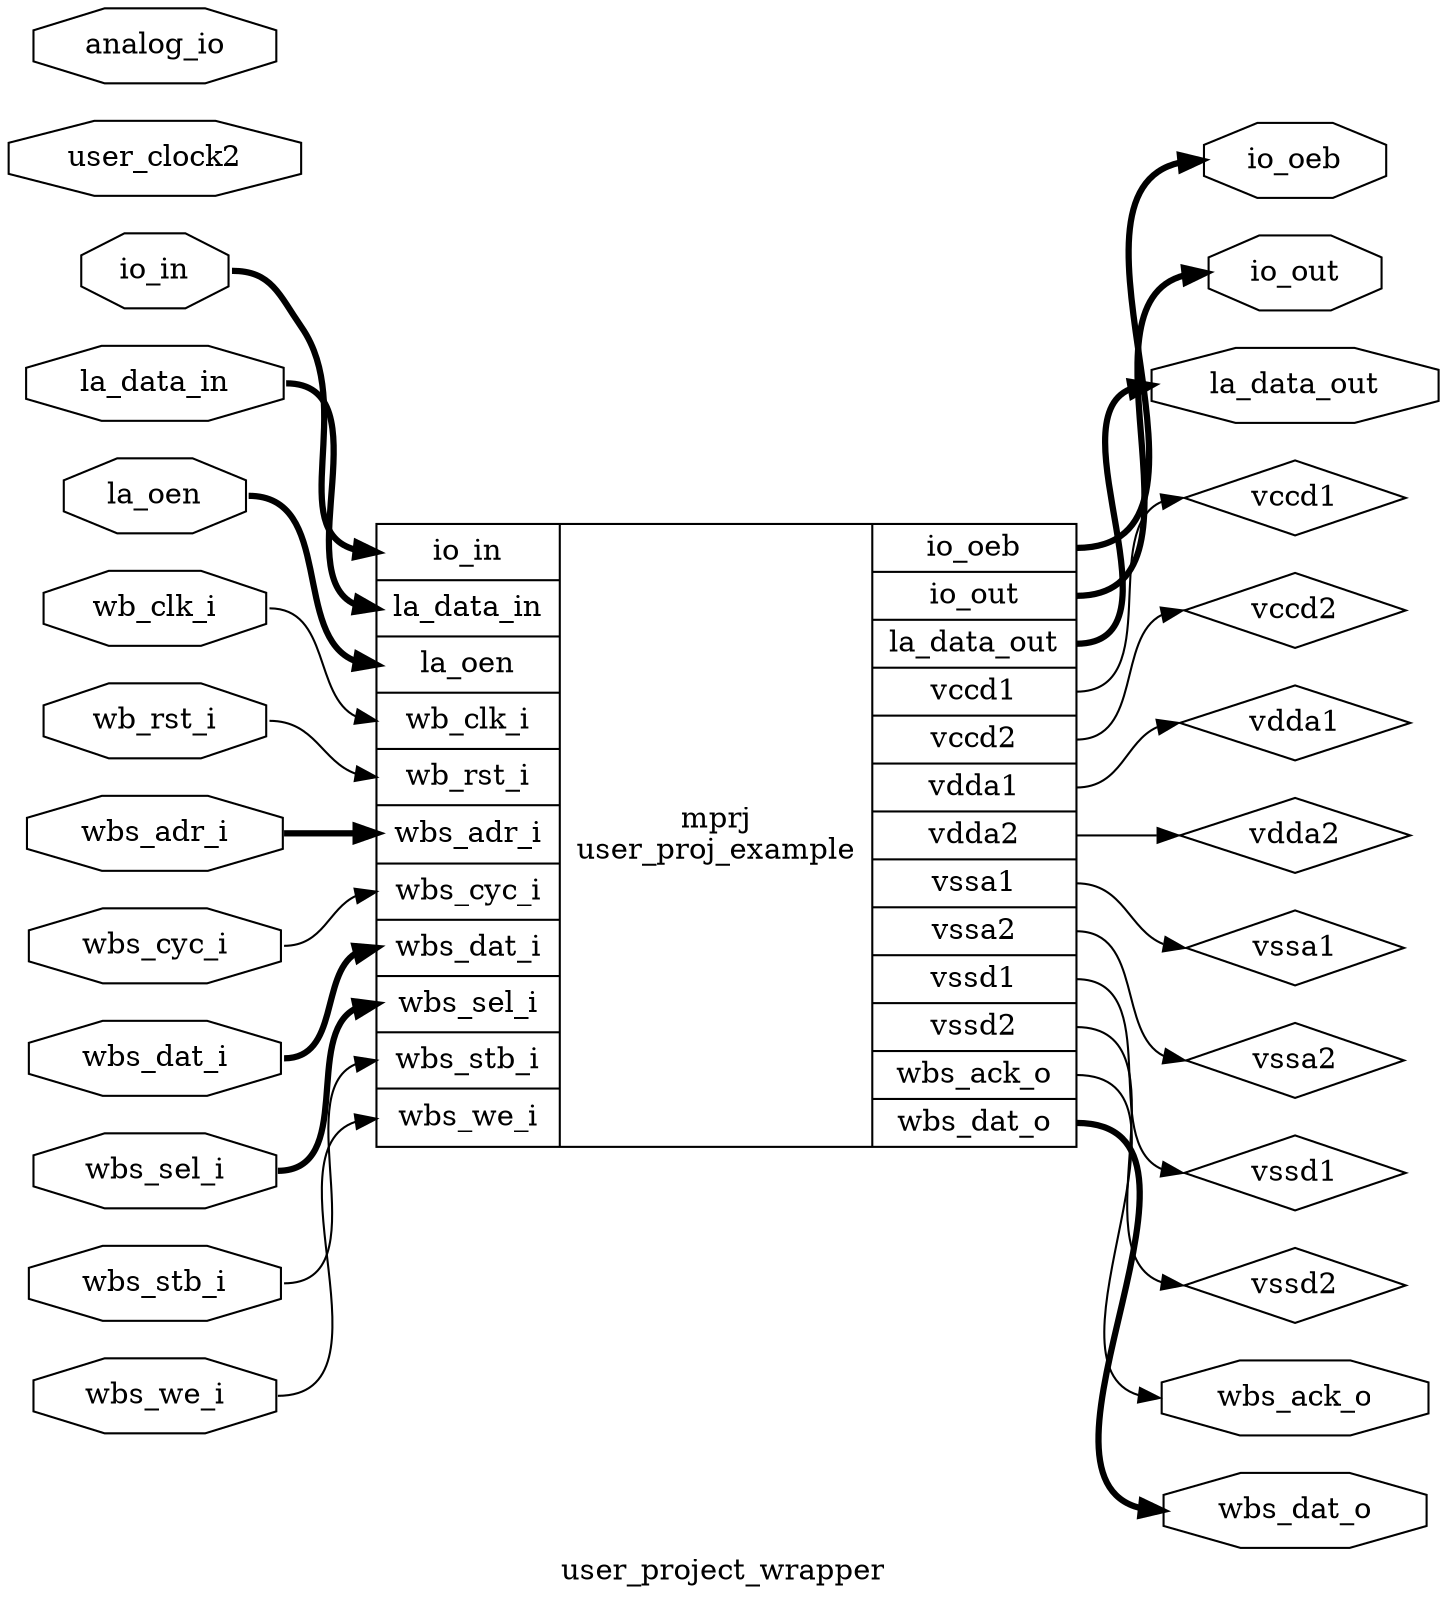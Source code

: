 digraph "user_project_wrapper" {
label="user_project_wrapper";
rankdir="LR";
remincross=true;
n1 [ shape=diamond, label="vssd2", color="black", fontcolor="black" ];
n2 [ shape=diamond, label="vssd1", color="black", fontcolor="black" ];
n3 [ shape=diamond, label="vccd2", color="black", fontcolor="black" ];
n4 [ shape=diamond, label="vccd1", color="black", fontcolor="black" ];
n5 [ shape=diamond, label="vssa2", color="black", fontcolor="black" ];
n6 [ shape=diamond, label="vssa1", color="black", fontcolor="black" ];
n7 [ shape=diamond, label="vdda2", color="black", fontcolor="black" ];
n8 [ shape=diamond, label="vdda1", color="black", fontcolor="black" ];
n9 [ shape=octagon, label="user_clock2", color="black", fontcolor="black" ];
n10 [ shape=octagon, label="analog_io", color="black", fontcolor="black" ];
n11 [ shape=octagon, label="io_oeb", color="black", fontcolor="black" ];
n12 [ shape=octagon, label="io_out", color="black", fontcolor="black" ];
n13 [ shape=octagon, label="io_in", color="black", fontcolor="black" ];
n14 [ shape=octagon, label="la_oen", color="black", fontcolor="black" ];
n15 [ shape=octagon, label="la_data_out", color="black", fontcolor="black" ];
n16 [ shape=octagon, label="la_data_in", color="black", fontcolor="black" ];
n17 [ shape=octagon, label="wbs_dat_o", color="black", fontcolor="black" ];
n18 [ shape=octagon, label="wbs_ack_o", color="black", fontcolor="black" ];
n19 [ shape=octagon, label="wbs_adr_i", color="black", fontcolor="black" ];
n20 [ shape=octagon, label="wbs_dat_i", color="black", fontcolor="black" ];
n21 [ shape=octagon, label="wbs_sel_i", color="black", fontcolor="black" ];
n22 [ shape=octagon, label="wbs_we_i", color="black", fontcolor="black" ];
n23 [ shape=octagon, label="wbs_cyc_i", color="black", fontcolor="black" ];
n24 [ shape=octagon, label="wbs_stb_i", color="black", fontcolor="black" ];
n25 [ shape=octagon, label="wb_rst_i", color="black", fontcolor="black" ];
n26 [ shape=octagon, label="wb_clk_i", color="black", fontcolor="black" ];
c27 [ shape=record, label="{{<p13> io_in|<p16> la_data_in|<p14> la_oen|<p26> wb_clk_i|<p25> wb_rst_i|<p19> wbs_adr_i|<p23> wbs_cyc_i|<p20> wbs_dat_i|<p21> wbs_sel_i|<p24> wbs_stb_i|<p22> wbs_we_i}|mprj\nuser_proj_example|{<p11> io_oeb|<p12> io_out|<p15> la_data_out|<p4> vccd1|<p3> vccd2|<p8> vdda1|<p7> vdda2|<p6> vssa1|<p5> vssa2|<p2> vssd1|<p1> vssd2|<p18> wbs_ack_o|<p17> wbs_dat_o}}" ];
c27:p1:e -> n1:w [color="black", label=""];
c27:p11:e -> n11:w [color="black", style="setlinewidth(3)", label=""];
c27:p12:e -> n12:w [color="black", style="setlinewidth(3)", label=""];
n13:e -> c27:p13:w [color="black", style="setlinewidth(3)", label=""];
n14:e -> c27:p14:w [color="black", style="setlinewidth(3)", label=""];
c27:p15:e -> n15:w [color="black", style="setlinewidth(3)", label=""];
n16:e -> c27:p16:w [color="black", style="setlinewidth(3)", label=""];
c27:p17:e -> n17:w [color="black", style="setlinewidth(3)", label=""];
c27:p18:e -> n18:w [color="black", label=""];
n19:e -> c27:p19:w [color="black", style="setlinewidth(3)", label=""];
c27:p2:e -> n2:w [color="black", label=""];
n20:e -> c27:p20:w [color="black", style="setlinewidth(3)", label=""];
n21:e -> c27:p21:w [color="black", style="setlinewidth(3)", label=""];
n22:e -> c27:p22:w [color="black", label=""];
n23:e -> c27:p23:w [color="black", label=""];
n24:e -> c27:p24:w [color="black", label=""];
n25:e -> c27:p25:w [color="black", label=""];
n26:e -> c27:p26:w [color="black", label=""];
c27:p3:e -> n3:w [color="black", label=""];
c27:p4:e -> n4:w [color="black", label=""];
c27:p5:e -> n5:w [color="black", label=""];
c27:p6:e -> n6:w [color="black", label=""];
c27:p7:e -> n7:w [color="black", label=""];
c27:p8:e -> n8:w [color="black", label=""];
}
